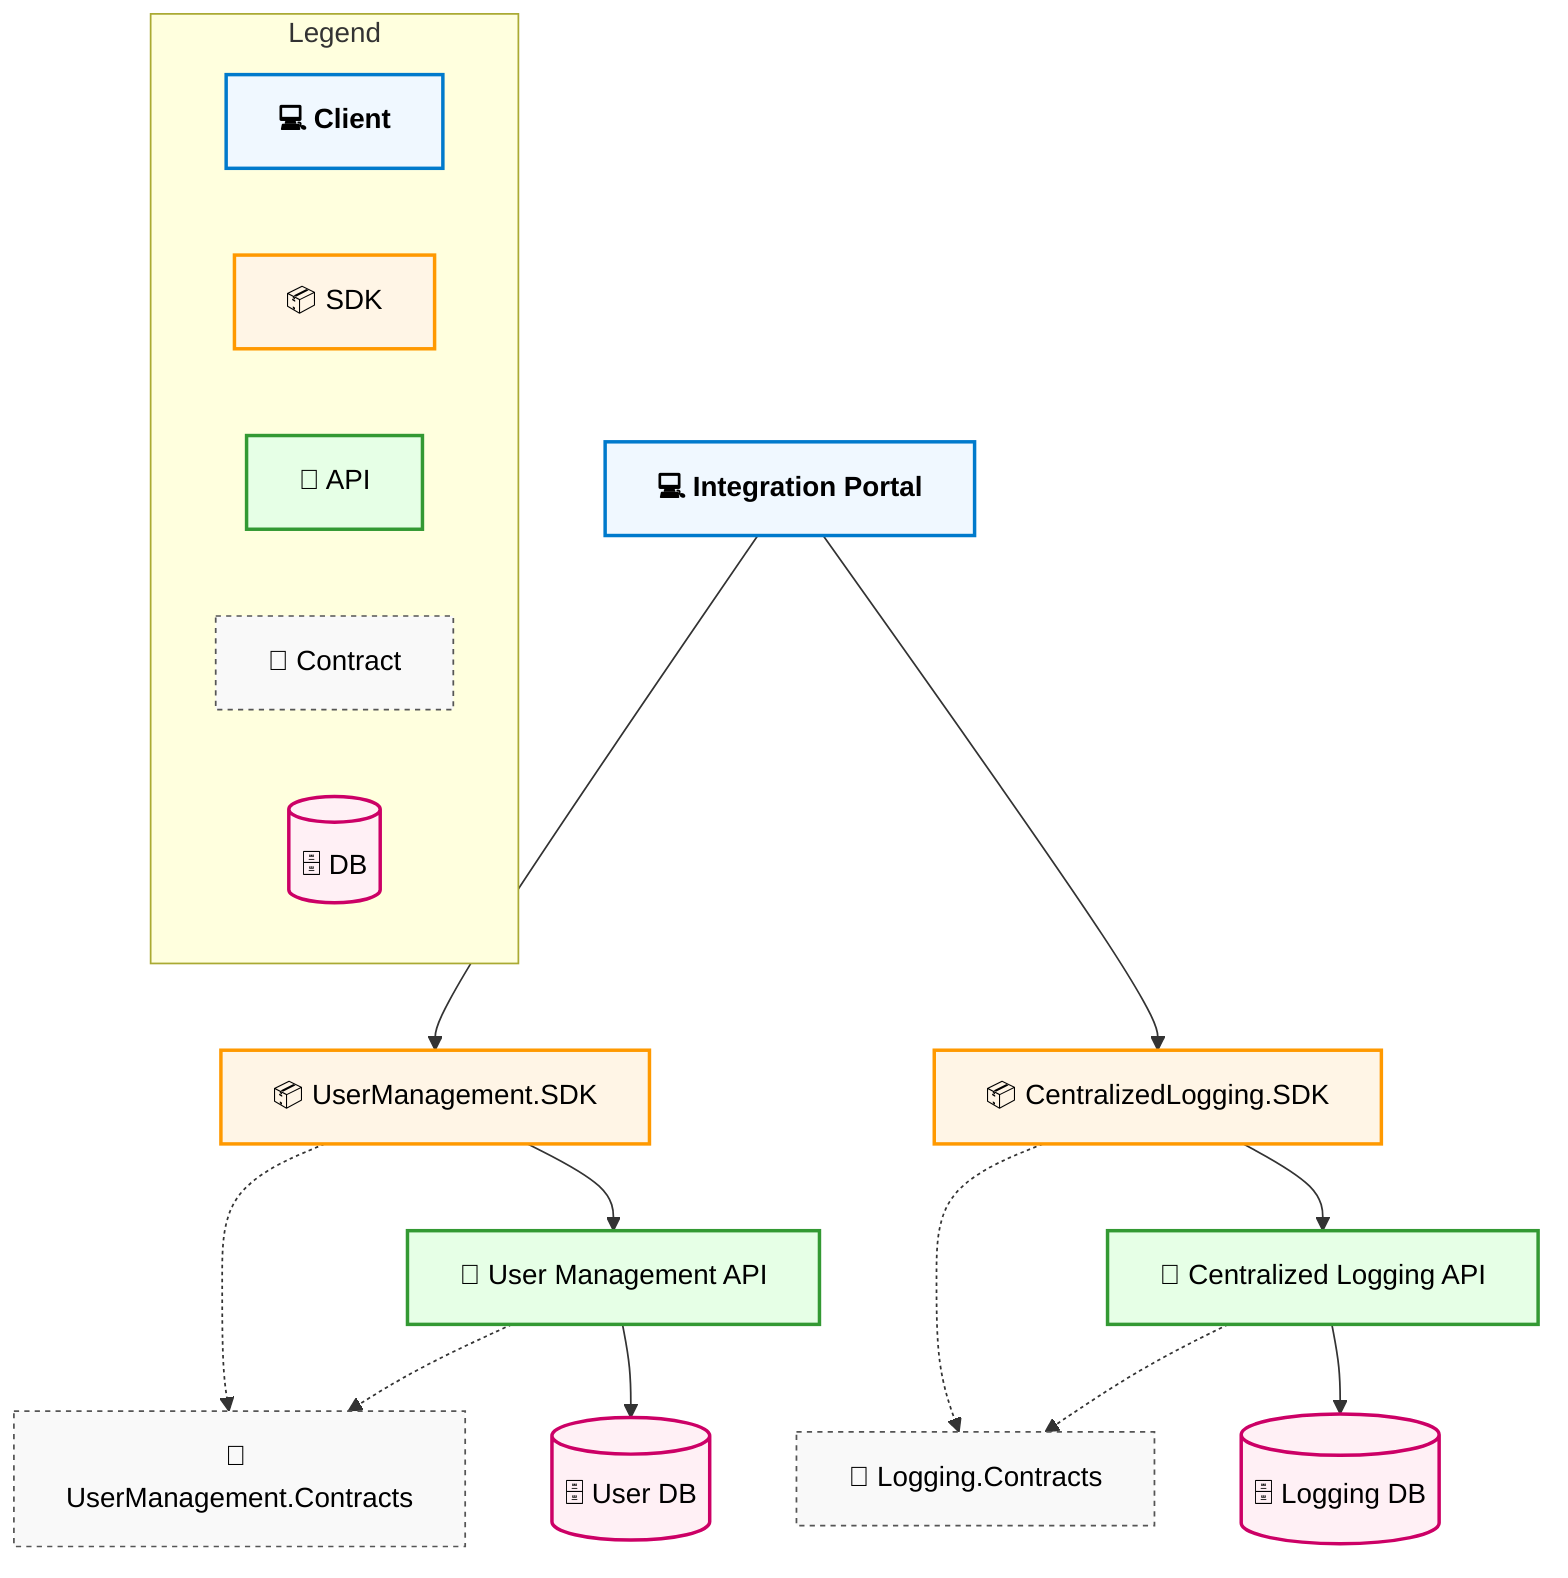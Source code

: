 flowchart TB
  %% --- Clients ---
  Portal[💻 Integration Portal<br/>]:::client
  

  %% --- SDKs ---
  UM_SDK[📦 UserManagement.SDK]:::sdk
  LOG_SDK[📦 CentralizedLogging.SDK]:::sdk

  %% --- APIs ---
  UM_API[🔑 User Management API]:::api
  LOG_API[📝 Centralized Logging API]:::api

  %% --- Contracts ---
  UM_CONTRACTS[📄 UserManagement.Contracts]:::contract
  LOG_CONTRACTS[📄 Logging.Contracts]:::contract

  %% --- Databases ---
  UDB[(🗄️ User DB)]:::db
  LDB[(🗄️ Logging DB)]:::db

  %% --- Flows ---
  %% Clients use SDKs
  Portal --> UM_SDK --> UM_API
  Portal --> LOG_SDK --> LOG_API
  
  %% SDKs depend on contracts
  UM_SDK -.-> UM_CONTRACTS
  LOG_SDK -.-> LOG_CONTRACTS

  %% APIs also follow contracts
  UM_API -.-> UM_CONTRACTS
  LOG_API -.-> LOG_CONTRACTS

  %% APIs use DBs
  UM_API --> UDB
  LOG_API --> LDB

  %% --- Legend ---
  subgraph Legend
    L1[💻 Client]:::client
    L2[📦 SDK]:::sdk
    L3[🔑 API]:::api
    L4[📄 Contract]:::contract
    L5[(🗄️ DB)]:::db
  end

  %% --- Styles ---
  classDef client fill:#f0f8ff,stroke:#007acc,stroke-width:2px,color:#000,font-weight:bold;
  classDef sdk fill:#fff5e6,stroke:#ff9900,stroke-width:2px,color:#000;
  classDef api fill:#e6ffe6,stroke:#339933,stroke-width:2px,color:#000;
  classDef contract fill:#f9f9f9,stroke:#555555,stroke-dasharray: 3 3,color:#000;
  classDef db fill:#fff0f5,stroke:#cc0066,stroke-width:2px,color:#000;